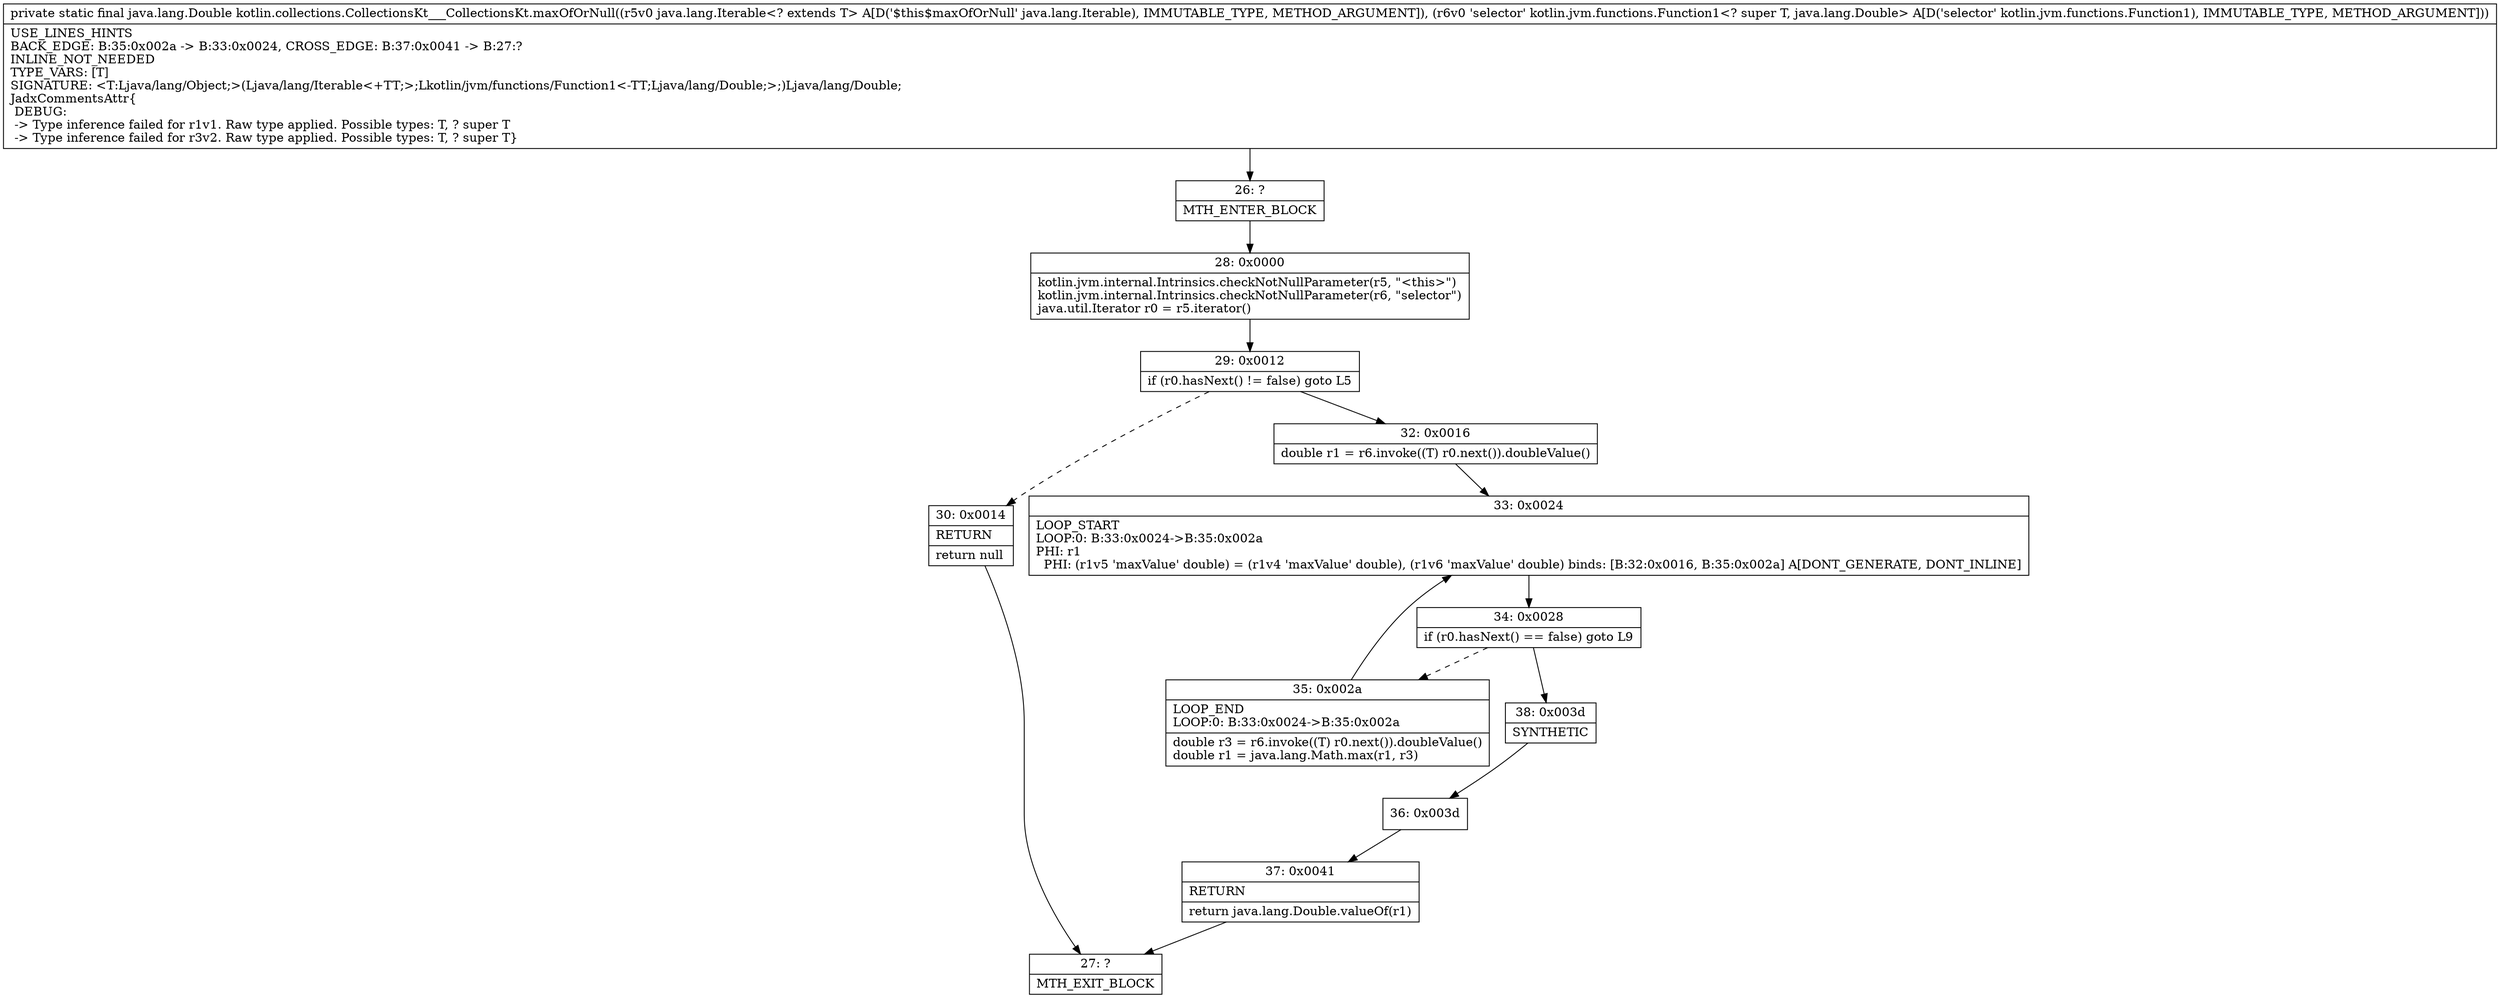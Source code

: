 digraph "CFG forkotlin.collections.CollectionsKt___CollectionsKt.maxOfOrNull(Ljava\/lang\/Iterable;Lkotlin\/jvm\/functions\/Function1;)Ljava\/lang\/Double;" {
Node_26 [shape=record,label="{26\:\ ?|MTH_ENTER_BLOCK\l}"];
Node_28 [shape=record,label="{28\:\ 0x0000|kotlin.jvm.internal.Intrinsics.checkNotNullParameter(r5, \"\<this\>\")\lkotlin.jvm.internal.Intrinsics.checkNotNullParameter(r6, \"selector\")\ljava.util.Iterator r0 = r5.iterator()\l}"];
Node_29 [shape=record,label="{29\:\ 0x0012|if (r0.hasNext() != false) goto L5\l}"];
Node_30 [shape=record,label="{30\:\ 0x0014|RETURN\l|return null\l}"];
Node_27 [shape=record,label="{27\:\ ?|MTH_EXIT_BLOCK\l}"];
Node_32 [shape=record,label="{32\:\ 0x0016|double r1 = r6.invoke((T) r0.next()).doubleValue()\l}"];
Node_33 [shape=record,label="{33\:\ 0x0024|LOOP_START\lLOOP:0: B:33:0x0024\-\>B:35:0x002a\lPHI: r1 \l  PHI: (r1v5 'maxValue' double) = (r1v4 'maxValue' double), (r1v6 'maxValue' double) binds: [B:32:0x0016, B:35:0x002a] A[DONT_GENERATE, DONT_INLINE]\l}"];
Node_34 [shape=record,label="{34\:\ 0x0028|if (r0.hasNext() == false) goto L9\l}"];
Node_35 [shape=record,label="{35\:\ 0x002a|LOOP_END\lLOOP:0: B:33:0x0024\-\>B:35:0x002a\l|double r3 = r6.invoke((T) r0.next()).doubleValue()\ldouble r1 = java.lang.Math.max(r1, r3)\l}"];
Node_38 [shape=record,label="{38\:\ 0x003d|SYNTHETIC\l}"];
Node_36 [shape=record,label="{36\:\ 0x003d}"];
Node_37 [shape=record,label="{37\:\ 0x0041|RETURN\l|return java.lang.Double.valueOf(r1)\l}"];
MethodNode[shape=record,label="{private static final java.lang.Double kotlin.collections.CollectionsKt___CollectionsKt.maxOfOrNull((r5v0 java.lang.Iterable\<? extends T\> A[D('$this$maxOfOrNull' java.lang.Iterable), IMMUTABLE_TYPE, METHOD_ARGUMENT]), (r6v0 'selector' kotlin.jvm.functions.Function1\<? super T, java.lang.Double\> A[D('selector' kotlin.jvm.functions.Function1), IMMUTABLE_TYPE, METHOD_ARGUMENT]))  | USE_LINES_HINTS\lBACK_EDGE: B:35:0x002a \-\> B:33:0x0024, CROSS_EDGE: B:37:0x0041 \-\> B:27:?\lINLINE_NOT_NEEDED\lTYPE_VARS: [T]\lSIGNATURE: \<T:Ljava\/lang\/Object;\>(Ljava\/lang\/Iterable\<+TT;\>;Lkotlin\/jvm\/functions\/Function1\<\-TT;Ljava\/lang\/Double;\>;)Ljava\/lang\/Double;\lJadxCommentsAttr\{\l DEBUG: \l \-\> Type inference failed for r1v1. Raw type applied. Possible types: T, ? super T\l \-\> Type inference failed for r3v2. Raw type applied. Possible types: T, ? super T\}\l}"];
MethodNode -> Node_26;Node_26 -> Node_28;
Node_28 -> Node_29;
Node_29 -> Node_30[style=dashed];
Node_29 -> Node_32;
Node_30 -> Node_27;
Node_32 -> Node_33;
Node_33 -> Node_34;
Node_34 -> Node_35[style=dashed];
Node_34 -> Node_38;
Node_35 -> Node_33;
Node_38 -> Node_36;
Node_36 -> Node_37;
Node_37 -> Node_27;
}

